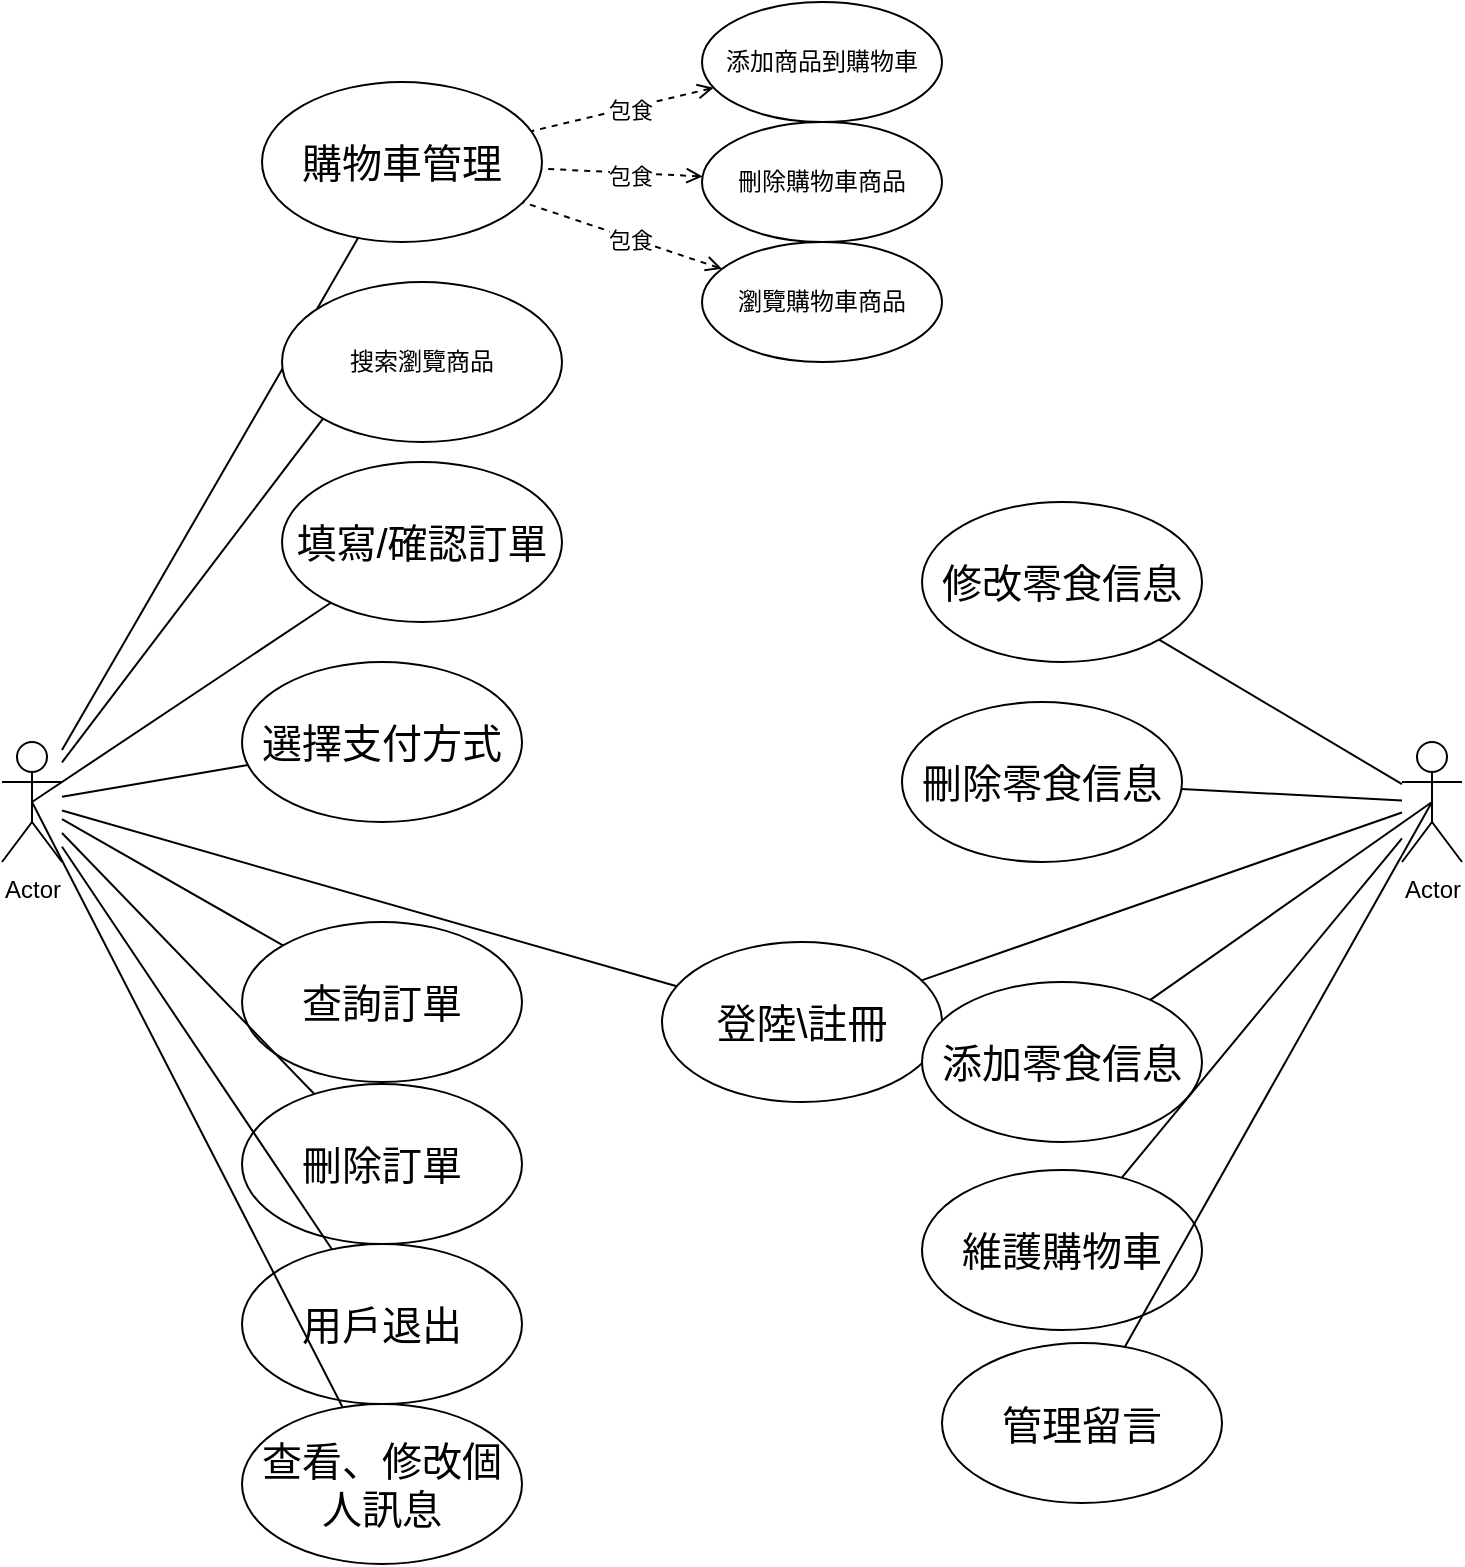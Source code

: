 <mxfile version="22.1.11" type="device">
  <diagram name="第 1 页" id="o8la4PUTTN5CodA8iXIN">
    <mxGraphModel dx="1050" dy="1734" grid="1" gridSize="10" guides="1" tooltips="1" connect="1" arrows="1" fold="1" page="1" pageScale="1" pageWidth="827" pageHeight="1169" math="0" shadow="0">
      <root>
        <mxCell id="0" />
        <mxCell id="1" parent="0" />
        <mxCell id="Emmt1LBNCp_w7vgsa7Th-2" value="Actor" style="shape=umlActor;verticalLabelPosition=bottom;verticalAlign=top;html=1;outlineConnect=0;" vertex="1" parent="1">
          <mxGeometry x="80" y="230" width="30" height="60" as="geometry" />
        </mxCell>
        <mxCell id="Emmt1LBNCp_w7vgsa7Th-3" value="Actor" style="shape=umlActor;verticalLabelPosition=bottom;verticalAlign=top;html=1;outlineConnect=0;" vertex="1" parent="1">
          <mxGeometry x="780" y="230" width="30" height="60" as="geometry" />
        </mxCell>
        <mxCell id="Emmt1LBNCp_w7vgsa7Th-4" value="" style="endArrow=none;html=1;rounded=0;" edge="1" parent="1" source="Emmt1LBNCp_w7vgsa7Th-2" target="Emmt1LBNCp_w7vgsa7Th-5">
          <mxGeometry width="50" height="50" relative="1" as="geometry">
            <mxPoint x="110" y="260" as="sourcePoint" />
            <mxPoint x="280" y="100" as="targetPoint" />
            <Array as="points" />
          </mxGeometry>
        </mxCell>
        <mxCell id="Emmt1LBNCp_w7vgsa7Th-5" value="&lt;font style=&quot;font-size: 20px;&quot;&gt;購物車管理&lt;/font&gt;" style="ellipse;whiteSpace=wrap;html=1;" vertex="1" parent="1">
          <mxGeometry x="210" y="-100" width="140" height="80" as="geometry" />
        </mxCell>
        <mxCell id="Emmt1LBNCp_w7vgsa7Th-6" value="" style="endArrow=none;html=1;rounded=0;entryX=0;entryY=1;entryDx=0;entryDy=0;" edge="1" parent="1" source="Emmt1LBNCp_w7vgsa7Th-2" target="Emmt1LBNCp_w7vgsa7Th-7">
          <mxGeometry width="50" height="50" relative="1" as="geometry">
            <mxPoint x="160" y="310" as="sourcePoint" />
            <mxPoint x="320" y="260" as="targetPoint" />
            <Array as="points" />
          </mxGeometry>
        </mxCell>
        <mxCell id="Emmt1LBNCp_w7vgsa7Th-7" value="搜索瀏覽商品" style="ellipse;whiteSpace=wrap;html=1;" vertex="1" parent="1">
          <mxGeometry x="220" width="140" height="80" as="geometry" />
        </mxCell>
        <mxCell id="Emmt1LBNCp_w7vgsa7Th-8" value="" style="endArrow=none;html=1;rounded=0;" edge="1" parent="1" source="Emmt1LBNCp_w7vgsa7Th-2" target="Emmt1LBNCp_w7vgsa7Th-11">
          <mxGeometry width="50" height="50" relative="1" as="geometry">
            <mxPoint x="170" y="410" as="sourcePoint" />
            <mxPoint x="310" y="280" as="targetPoint" />
            <Array as="points" />
          </mxGeometry>
        </mxCell>
        <mxCell id="Emmt1LBNCp_w7vgsa7Th-9" value="填寫/確認訂單" style="ellipse;whiteSpace=wrap;html=1;fontSize=20;" vertex="1" parent="1">
          <mxGeometry x="220" y="90" width="140" height="80" as="geometry" />
        </mxCell>
        <mxCell id="Emmt1LBNCp_w7vgsa7Th-10" value="" style="endArrow=none;html=1;rounded=0;exitX=0.5;exitY=0.5;exitDx=0;exitDy=0;exitPerimeter=0;" edge="1" parent="1" source="Emmt1LBNCp_w7vgsa7Th-2" target="Emmt1LBNCp_w7vgsa7Th-9">
          <mxGeometry width="50" height="50" relative="1" as="geometry">
            <mxPoint x="140" y="510" as="sourcePoint" />
            <mxPoint x="280" y="380" as="targetPoint" />
            <Array as="points" />
          </mxGeometry>
        </mxCell>
        <mxCell id="Emmt1LBNCp_w7vgsa7Th-11" value="&lt;font style=&quot;font-size: 20px;&quot;&gt;登陸\註冊&lt;/font&gt;" style="ellipse;whiteSpace=wrap;html=1;" vertex="1" parent="1">
          <mxGeometry x="410" y="330" width="140" height="80" as="geometry" />
        </mxCell>
        <mxCell id="Emmt1LBNCp_w7vgsa7Th-12" value="" style="endArrow=none;html=1;rounded=0;" edge="1" parent="1" source="Emmt1LBNCp_w7vgsa7Th-2" target="Emmt1LBNCp_w7vgsa7Th-13">
          <mxGeometry width="50" height="50" relative="1" as="geometry">
            <mxPoint x="150" y="570" as="sourcePoint" />
            <mxPoint x="290" y="440" as="targetPoint" />
            <Array as="points" />
          </mxGeometry>
        </mxCell>
        <mxCell id="Emmt1LBNCp_w7vgsa7Th-13" value="&lt;font style=&quot;font-size: 20px;&quot;&gt;選擇支付方式&lt;/font&gt;" style="ellipse;whiteSpace=wrap;html=1;" vertex="1" parent="1">
          <mxGeometry x="200" y="190" width="140" height="80" as="geometry" />
        </mxCell>
        <mxCell id="Emmt1LBNCp_w7vgsa7Th-14" value="" style="endArrow=none;html=1;rounded=0;" edge="1" parent="1" source="Emmt1LBNCp_w7vgsa7Th-2" target="Emmt1LBNCp_w7vgsa7Th-15">
          <mxGeometry width="50" height="50" relative="1" as="geometry">
            <mxPoint x="140" y="680" as="sourcePoint" />
            <mxPoint x="280" y="550" as="targetPoint" />
            <Array as="points" />
          </mxGeometry>
        </mxCell>
        <mxCell id="Emmt1LBNCp_w7vgsa7Th-15" value="&lt;font style=&quot;font-size: 20px;&quot;&gt;查詢訂單&lt;/font&gt;" style="ellipse;whiteSpace=wrap;html=1;" vertex="1" parent="1">
          <mxGeometry x="200" y="320" width="140" height="80" as="geometry" />
        </mxCell>
        <mxCell id="Emmt1LBNCp_w7vgsa7Th-16" value="" style="endArrow=none;html=1;rounded=0;" edge="1" parent="1" source="Emmt1LBNCp_w7vgsa7Th-11" target="Emmt1LBNCp_w7vgsa7Th-3">
          <mxGeometry width="50" height="50" relative="1" as="geometry">
            <mxPoint x="510" y="320" as="sourcePoint" />
            <mxPoint x="560" y="270" as="targetPoint" />
            <Array as="points" />
          </mxGeometry>
        </mxCell>
        <mxCell id="Emmt1LBNCp_w7vgsa7Th-17" value="添加商品到購物車" style="ellipse;whiteSpace=wrap;html=1;" vertex="1" parent="1">
          <mxGeometry x="430" y="-140" width="120" height="60" as="geometry" />
        </mxCell>
        <mxCell id="Emmt1LBNCp_w7vgsa7Th-18" value="瀏覽購物車商品" style="ellipse;whiteSpace=wrap;html=1;" vertex="1" parent="1">
          <mxGeometry x="430" y="-20" width="120" height="60" as="geometry" />
        </mxCell>
        <mxCell id="Emmt1LBNCp_w7vgsa7Th-19" value="刪除購物車商品" style="ellipse;whiteSpace=wrap;html=1;" vertex="1" parent="1">
          <mxGeometry x="430" y="-80" width="120" height="60" as="geometry" />
        </mxCell>
        <mxCell id="Emmt1LBNCp_w7vgsa7Th-29" value="" style="endArrow=none;dashed=1;html=1;rounded=0;startArrow=open;startFill=0;" edge="1" parent="1" source="Emmt1LBNCp_w7vgsa7Th-17" target="Emmt1LBNCp_w7vgsa7Th-5">
          <mxGeometry width="50" height="50" relative="1" as="geometry">
            <mxPoint x="320" y="32" as="sourcePoint" />
            <mxPoint x="410" y="-80" as="targetPoint" />
          </mxGeometry>
        </mxCell>
        <mxCell id="Emmt1LBNCp_w7vgsa7Th-30" value="包食" style="edgeLabel;html=1;align=center;verticalAlign=middle;resizable=0;points=[];" vertex="1" connectable="0" parent="Emmt1LBNCp_w7vgsa7Th-29">
          <mxGeometry x="-0.077" y="1" relative="1" as="geometry">
            <mxPoint as="offset" />
          </mxGeometry>
        </mxCell>
        <mxCell id="Emmt1LBNCp_w7vgsa7Th-32" value="" style="endArrow=none;dashed=1;html=1;rounded=0;startArrow=open;startFill=0;" edge="1" parent="1" source="Emmt1LBNCp_w7vgsa7Th-19" target="Emmt1LBNCp_w7vgsa7Th-5">
          <mxGeometry width="50" height="50" relative="1" as="geometry">
            <mxPoint x="460" y="-78" as="sourcePoint" />
            <mxPoint x="300" y="12" as="targetPoint" />
          </mxGeometry>
        </mxCell>
        <mxCell id="Emmt1LBNCp_w7vgsa7Th-33" value="包食" style="edgeLabel;html=1;align=center;verticalAlign=middle;resizable=0;points=[];" vertex="1" connectable="0" parent="Emmt1LBNCp_w7vgsa7Th-32">
          <mxGeometry x="-0.077" y="1" relative="1" as="geometry">
            <mxPoint as="offset" />
          </mxGeometry>
        </mxCell>
        <mxCell id="Emmt1LBNCp_w7vgsa7Th-34" value="" style="endArrow=none;dashed=1;html=1;rounded=0;startArrow=open;startFill=0;" edge="1" parent="1" source="Emmt1LBNCp_w7vgsa7Th-18" target="Emmt1LBNCp_w7vgsa7Th-5">
          <mxGeometry width="50" height="50" relative="1" as="geometry">
            <mxPoint x="470" y="-68" as="sourcePoint" />
            <mxPoint x="310" y="22" as="targetPoint" />
          </mxGeometry>
        </mxCell>
        <mxCell id="Emmt1LBNCp_w7vgsa7Th-35" value="包食" style="edgeLabel;html=1;align=center;verticalAlign=middle;resizable=0;points=[];" vertex="1" connectable="0" parent="Emmt1LBNCp_w7vgsa7Th-34">
          <mxGeometry x="-0.077" y="1" relative="1" as="geometry">
            <mxPoint as="offset" />
          </mxGeometry>
        </mxCell>
        <mxCell id="Emmt1LBNCp_w7vgsa7Th-36" value="" style="endArrow=none;html=1;rounded=0;" edge="1" parent="1" target="Emmt1LBNCp_w7vgsa7Th-37" source="Emmt1LBNCp_w7vgsa7Th-2">
          <mxGeometry width="50" height="50" relative="1" as="geometry">
            <mxPoint x="110" y="350" as="sourcePoint" />
            <mxPoint x="280" y="631" as="targetPoint" />
            <Array as="points" />
          </mxGeometry>
        </mxCell>
        <mxCell id="Emmt1LBNCp_w7vgsa7Th-37" value="&lt;font style=&quot;font-size: 20px;&quot;&gt;刪除訂單&lt;/font&gt;" style="ellipse;whiteSpace=wrap;html=1;" vertex="1" parent="1">
          <mxGeometry x="200" y="401" width="140" height="80" as="geometry" />
        </mxCell>
        <mxCell id="Emmt1LBNCp_w7vgsa7Th-38" value="" style="endArrow=none;html=1;rounded=0;" edge="1" parent="1" target="Emmt1LBNCp_w7vgsa7Th-39" source="Emmt1LBNCp_w7vgsa7Th-2">
          <mxGeometry width="50" height="50" relative="1" as="geometry">
            <mxPoint x="110" y="430" as="sourcePoint" />
            <mxPoint x="280" y="711" as="targetPoint" />
            <Array as="points" />
          </mxGeometry>
        </mxCell>
        <mxCell id="Emmt1LBNCp_w7vgsa7Th-39" value="&lt;span style=&quot;font-size: 20px;&quot;&gt;用戶退出&lt;/span&gt;" style="ellipse;whiteSpace=wrap;html=1;" vertex="1" parent="1">
          <mxGeometry x="200" y="481" width="140" height="80" as="geometry" />
        </mxCell>
        <mxCell id="Emmt1LBNCp_w7vgsa7Th-40" value="" style="endArrow=none;html=1;rounded=0;exitX=0.5;exitY=0.5;exitDx=0;exitDy=0;exitPerimeter=0;" edge="1" parent="1" target="Emmt1LBNCp_w7vgsa7Th-41" source="Emmt1LBNCp_w7vgsa7Th-2">
          <mxGeometry width="50" height="50" relative="1" as="geometry">
            <mxPoint x="110" y="510" as="sourcePoint" />
            <mxPoint x="280" y="791" as="targetPoint" />
            <Array as="points" />
          </mxGeometry>
        </mxCell>
        <mxCell id="Emmt1LBNCp_w7vgsa7Th-41" value="&lt;span style=&quot;font-size: 20px;&quot;&gt;查看、修改個人訊息&lt;/span&gt;" style="ellipse;whiteSpace=wrap;html=1;" vertex="1" parent="1">
          <mxGeometry x="200" y="561" width="140" height="80" as="geometry" />
        </mxCell>
        <mxCell id="Emmt1LBNCp_w7vgsa7Th-42" value="&lt;font style=&quot;font-size: 20px;&quot;&gt;修改零食信息&lt;/font&gt;" style="ellipse;whiteSpace=wrap;html=1;" vertex="1" parent="1">
          <mxGeometry x="540" y="110" width="140" height="80" as="geometry" />
        </mxCell>
        <mxCell id="Emmt1LBNCp_w7vgsa7Th-43" value="" style="endArrow=none;html=1;rounded=0;" edge="1" parent="1" source="Emmt1LBNCp_w7vgsa7Th-42" target="Emmt1LBNCp_w7vgsa7Th-3">
          <mxGeometry width="50" height="50" relative="1" as="geometry">
            <mxPoint x="640" y="100" as="sourcePoint" />
            <mxPoint x="850" y="164.118" as="targetPoint" />
            <Array as="points" />
          </mxGeometry>
        </mxCell>
        <mxCell id="Emmt1LBNCp_w7vgsa7Th-44" value="&lt;font style=&quot;font-size: 20px;&quot;&gt;刪除零食信息&lt;/font&gt;" style="ellipse;whiteSpace=wrap;html=1;" vertex="1" parent="1">
          <mxGeometry x="530" y="210" width="140" height="80" as="geometry" />
        </mxCell>
        <mxCell id="Emmt1LBNCp_w7vgsa7Th-45" value="" style="endArrow=none;html=1;rounded=0;" edge="1" parent="1" source="Emmt1LBNCp_w7vgsa7Th-44" target="Emmt1LBNCp_w7vgsa7Th-3">
          <mxGeometry width="50" height="50" relative="1" as="geometry">
            <mxPoint x="630" y="200" as="sourcePoint" />
            <mxPoint x="770" y="351" as="targetPoint" />
            <Array as="points" />
          </mxGeometry>
        </mxCell>
        <mxCell id="Emmt1LBNCp_w7vgsa7Th-46" value="&lt;font style=&quot;font-size: 20px;&quot;&gt;添加零食信息&lt;/font&gt;" style="ellipse;whiteSpace=wrap;html=1;" vertex="1" parent="1">
          <mxGeometry x="540" y="350" width="140" height="80" as="geometry" />
        </mxCell>
        <mxCell id="Emmt1LBNCp_w7vgsa7Th-47" value="" style="endArrow=none;html=1;rounded=0;entryX=0.5;entryY=0.5;entryDx=0;entryDy=0;entryPerimeter=0;" edge="1" parent="1" source="Emmt1LBNCp_w7vgsa7Th-46" target="Emmt1LBNCp_w7vgsa7Th-3">
          <mxGeometry width="50" height="50" relative="1" as="geometry">
            <mxPoint x="640" y="340" as="sourcePoint" />
            <mxPoint x="780" y="491" as="targetPoint" />
            <Array as="points" />
          </mxGeometry>
        </mxCell>
        <mxCell id="Emmt1LBNCp_w7vgsa7Th-48" value="&lt;font style=&quot;font-size: 20px;&quot;&gt;維護購物車&lt;/font&gt;" style="ellipse;whiteSpace=wrap;html=1;" vertex="1" parent="1">
          <mxGeometry x="540" y="444" width="140" height="80" as="geometry" />
        </mxCell>
        <mxCell id="Emmt1LBNCp_w7vgsa7Th-49" value="" style="endArrow=none;html=1;rounded=0;" edge="1" parent="1" source="Emmt1LBNCp_w7vgsa7Th-48" target="Emmt1LBNCp_w7vgsa7Th-3">
          <mxGeometry width="50" height="50" relative="1" as="geometry">
            <mxPoint x="640" y="434" as="sourcePoint" />
            <mxPoint x="780" y="585" as="targetPoint" />
            <Array as="points" />
          </mxGeometry>
        </mxCell>
        <mxCell id="Emmt1LBNCp_w7vgsa7Th-50" value="&lt;font style=&quot;font-size: 20px;&quot;&gt;管理留言&lt;/font&gt;" style="ellipse;whiteSpace=wrap;html=1;" vertex="1" parent="1">
          <mxGeometry x="550" y="530.5" width="140" height="80" as="geometry" />
        </mxCell>
        <mxCell id="Emmt1LBNCp_w7vgsa7Th-51" value="" style="endArrow=none;html=1;rounded=0;entryX=0.5;entryY=0.5;entryDx=0;entryDy=0;entryPerimeter=0;" edge="1" parent="1" source="Emmt1LBNCp_w7vgsa7Th-50" target="Emmt1LBNCp_w7vgsa7Th-3">
          <mxGeometry width="50" height="50" relative="1" as="geometry">
            <mxPoint x="650" y="520.5" as="sourcePoint" />
            <mxPoint x="790" y="671.5" as="targetPoint" />
            <Array as="points" />
          </mxGeometry>
        </mxCell>
      </root>
    </mxGraphModel>
  </diagram>
</mxfile>
